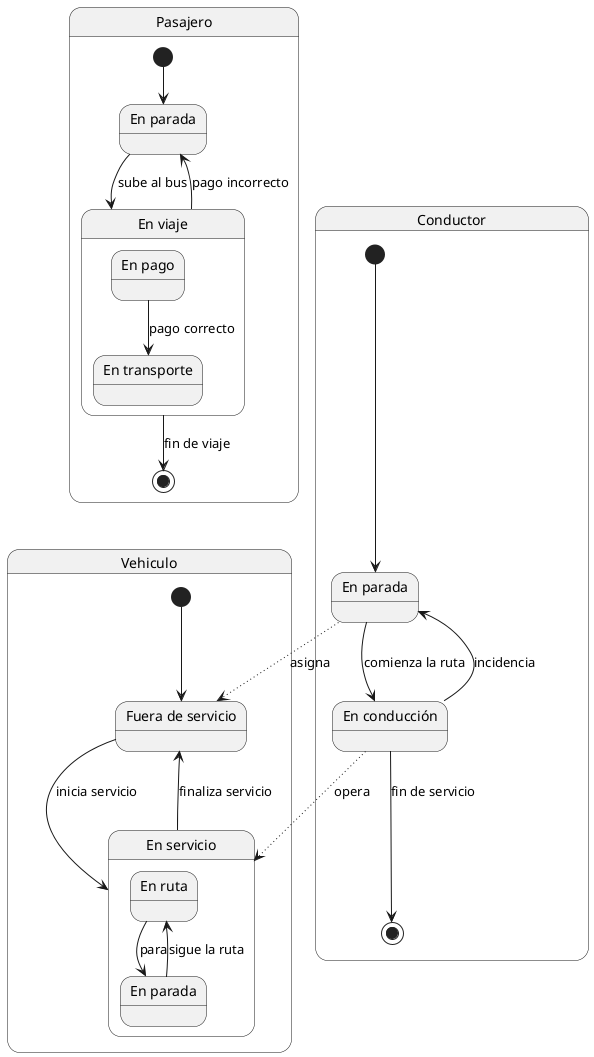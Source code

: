 @startuml
state Conductor {
    state "En parada" as conductorParado
    state "En conducción" as conduccion
    [*] --> conductorParado
    conductorParado --> conduccion : comienza la ruta
    conduccion --> conductorParado : incidencia
    conduccion --> [*] : fin de servicio
}

state Vehiculo {
    state "Fuera de servicio" as fueraServicio
    state "En servicio" as enServicio {
        state "En ruta" as enRuta
        state "En parada" as vehiculoEnParada
        enRuta --> vehiculoEnParada : para
        vehiculoEnParada --> enRuta : sigue la ruta
    }
    [*] --> fueraServicio
    fueraServicio --> enServicio : inicia servicio
    enServicio --> fueraServicio : finaliza servicio
}

state Pasajero {
    state "En parada" as pasajeroEnParada
    state "En viaje" as enViaje {
        state "En pago" as enPago
        state "En transporte" as enTransporte
        enPago --> enTransporte : pago correcto
    }
    [*] --> pasajeroEnParada
    pasajeroEnParada --> enViaje : sube al bus
    enViaje --> pasajeroEnParada : pago incorrecto
    enViaje --> [*] : fin de viaje
}

' Relaciones simplificadas entre estados
conductorParado -[dotted]-> fueraServicio : asigna
conduccion -[dotted]-> enServicio : opera
@enduml